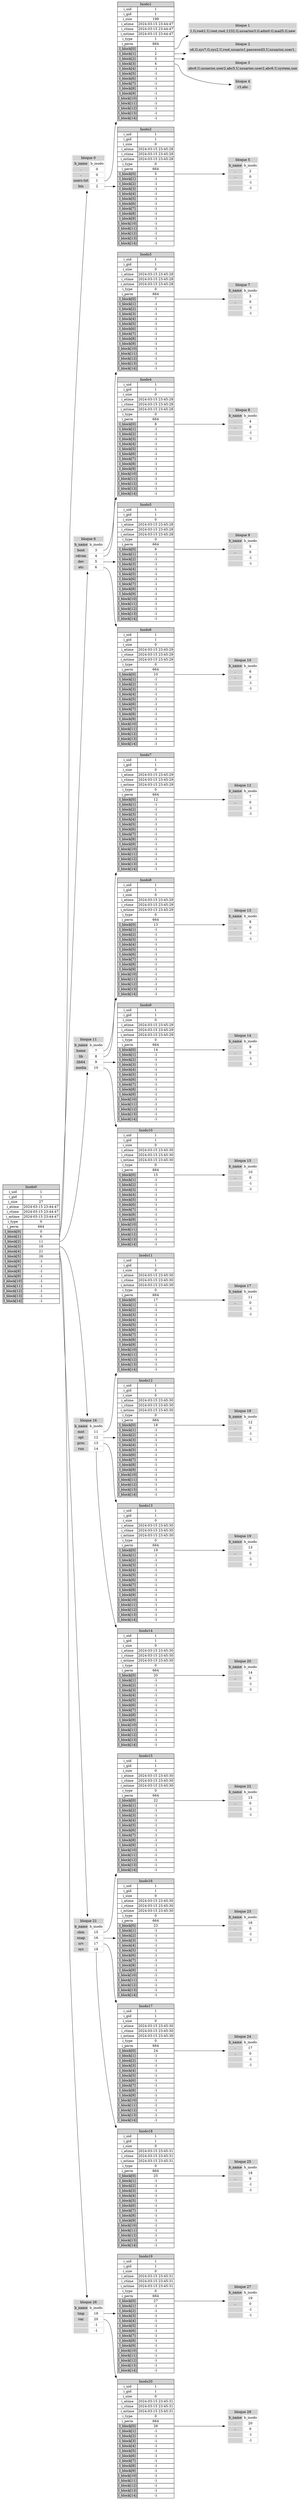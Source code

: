 digraph H {
node [pad="0.5", nodesep="0.5", ranksep="1"];
node [shape=plaintext];
graph [bb="0,0,352,154"];
rankdir=LR;
inodo0[label = <
<TABLE border="0" cellborder="1" cellspacing="0">
<tr><td bgcolor="lightgrey" colspan="2">Inodo0</td></tr>
<tr><td>i_uid</td><td>1</td></tr>
<tr><td>i_gid</td><td>1</td></tr>
<tr><td>i_size</td><td>27</td></tr>
<tr><td>i_atime</td><td>2024-03-15 23:44:47</td></tr>
<tr><td>i_ctime</td><td>2024-03-15 23:44:47</td></tr>
<tr><td>i_mtime</td><td>2024-03-15 23:44:47</td></tr>
<tr><td>i_type</td><td>0</td></tr>
<tr><td>i_perm</td><td>664</td></tr>
<TR><TD bgcolor="lightgrey">I_block[0]</TD><TD port='0'>0</TD></TR>
<TR><TD bgcolor="lightgrey">I_block[1]</TD><TD port='1'>6</TD></TR>
<TR><TD bgcolor="lightgrey">I_block[2]</TD><TD port='2'>11</TD></TR>
<TR><TD bgcolor="lightgrey">I_block[3]</TD><TD port='3'>16</TD></TR>
<TR><TD bgcolor="lightgrey">I_block[4]</TD><TD port='4'>21</TD></TR>
<TR><TD bgcolor="lightgrey">I_block[5]</TD><TD port='5'>26</TD></TR>
<TR><TD bgcolor="lightgrey">I_block[6]</TD><TD port='6'>-1</TD></TR>
<TR><TD bgcolor="lightgrey">I_block[7]</TD><TD port='7'>-1</TD></TR>
<TR><TD bgcolor="lightgrey">I_block[8]</TD><TD port='8'>-1</TD></TR>
<TR><TD bgcolor="lightgrey">I_block[9]</TD><TD port='9'>-1</TD></TR>
<TR><TD bgcolor="lightgrey">I_block[10]</TD><TD port='10'>-1</TD></TR>
<TR><TD bgcolor="lightgrey">I_block[11]</TD><TD port='11'>-1</TD></TR>
<TR><TD bgcolor="lightgrey">I_block[12]</TD><TD port='12'>-1</TD></TR>
<TR><TD bgcolor="lightgrey">I_block[13]</TD><TD port='13'>-1</TD></TR>
<TR><TD bgcolor="lightgrey">I_block[14]</TD><TD port='14'>-1</TD></TR>
</TABLE>>];
bloque0[shape=none, color=lightgrey, label=<
<TABLE cellspacing="3" cellpadding="2" style="rounded" >
<TR><TD bgcolor="lightgrey" colspan="2">bloque 0</TD></TR>
<TR><TD bgcolor="lightgrey">b_name</TD><TD>b_inodo</TD></TR>
<TR><TD bgcolor="lightgrey">.</TD><TD port= '0'>0</TD></TR>
<TR><TD bgcolor="lightgrey">..</TD><TD port= '1'>0</TD></TR>
<TR><TD bgcolor="lightgrey">users.txt</TD><TD port= '2'>1</TD></TR>
<TR><TD bgcolor="lightgrey">bin</TD><TD port= '3'>2</TD></TR>
</TABLE>>];
inodo1[label = <
<TABLE border="0" cellborder="1" cellspacing="0">
<tr><td bgcolor="lightgrey" colspan="2">Inodo1</td></tr>
<tr><td>i_uid</td><td>1</td></tr>
<tr><td>i_gid</td><td>1</td></tr>
<tr><td>i_size</td><td>199</td></tr>
<tr><td>i_atime</td><td>2024-03-15 23:44:47</td></tr>
<tr><td>i_ctime</td><td>2024-03-15 23:44:47</td></tr>
<tr><td>i_mtime</td><td>2024-03-15 23:44:47</td></tr>
<tr><td>i_type</td><td>1</td></tr>
<tr><td>i_perm</td><td>664</td></tr>
<TR><TD bgcolor="lightgrey">I_block[0]</TD><TD port='0'>1</TD></TR>
<TR><TD bgcolor="lightgrey">I_block[1]</TD><TD port='1'>2</TD></TR>
<TR><TD bgcolor="lightgrey">I_block[2]</TD><TD port='2'>3</TD></TR>
<TR><TD bgcolor="lightgrey">I_block[3]</TD><TD port='3'>4</TD></TR>
<TR><TD bgcolor="lightgrey">I_block[4]</TD><TD port='4'>-1</TD></TR>
<TR><TD bgcolor="lightgrey">I_block[5]</TD><TD port='5'>-1</TD></TR>
<TR><TD bgcolor="lightgrey">I_block[6]</TD><TD port='6'>-1</TD></TR>
<TR><TD bgcolor="lightgrey">I_block[7]</TD><TD port='7'>-1</TD></TR>
<TR><TD bgcolor="lightgrey">I_block[8]</TD><TD port='8'>-1</TD></TR>
<TR><TD bgcolor="lightgrey">I_block[9]</TD><TD port='9'>-1</TD></TR>
<TR><TD bgcolor="lightgrey">I_block[10]</TD><TD port='10'>-1</TD></TR>
<TR><TD bgcolor="lightgrey">I_block[11]</TD><TD port='11'>-1</TD></TR>
<TR><TD bgcolor="lightgrey">I_block[12]</TD><TD port='12'>-1</TD></TR>
<TR><TD bgcolor="lightgrey">I_block[13]</TD><TD port='13'>-1</TD></TR>
<TR><TD bgcolor="lightgrey">I_block[14]</TD><TD port='14'>-1</TD></TR>
</TABLE>>];
bloque1[shape=none, color=lightgrey, label=<
<TABLE cellspacing="3" cellpadding="2" style="rounded" >
<TR><TD bgcolor="lightgrey" colspan="2">bloque 1</TD></TR>
<TR><TD bgcolor="lightgrey" colspan="2">1,G,root
1,U,root,root,123
2,G,usuarios
3,G,adm
0,G,mail
5,G,new</TD></TR>
</TABLE>>];
bloque2[shape=none, color=lightgrey, label=<
<TABLE cellspacing="3" cellpadding="2" style="rounded" >
<TR><TD bgcolor="lightgrey" colspan="2">bloque 2</TD></TR>
<TR><TD bgcolor="lightgrey" colspan="2">s
6,G,sys
7,G,sys
2,U,root,usuario1,password
3,U,usuarios,user1,</TD></TR>
</TABLE>>];
bloque3[shape=none, color=lightgrey, label=<
<TABLE cellspacing="3" cellpadding="2" style="rounded" >
<TR><TD bgcolor="lightgrey" colspan="2">bloque 3</TD></TR>
<TR><TD bgcolor="lightgrey" colspan="2">abc
0,U,usuarios,user2,abc
5,U,usuarios,user2,abc
6,U,system,use</TD></TR>
</TABLE>>];
bloque4[shape=none, color=lightgrey, label=<
<TABLE cellspacing="3" cellpadding="2" style="rounded" >
<TR><TD bgcolor="lightgrey" colspan="2">bloque 4</TD></TR>
<TR><TD bgcolor="lightgrey" colspan="2">r3,abc
</TD></TR>
</TABLE>>];
inodo1:0 -> bloque1;
inodo1:1 -> bloque2;
inodo1:2 -> bloque3;
inodo1:3 -> bloque4;
inodo2[label = <
<TABLE border="0" cellborder="1" cellspacing="0">
<tr><td bgcolor="lightgrey" colspan="2">Inodo2</td></tr>
<tr><td>i_uid</td><td>1</td></tr>
<tr><td>i_gid</td><td>1</td></tr>
<tr><td>i_size</td><td>0</td></tr>
<tr><td>i_atime</td><td>2024-03-15 23:45:28</td></tr>
<tr><td>i_ctime</td><td>2024-03-15 23:45:28</td></tr>
<tr><td>i_mtime</td><td>2024-03-15 23:45:28</td></tr>
<tr><td>i_type</td><td>0</td></tr>
<tr><td>i_perm</td><td>664</td></tr>
<TR><TD bgcolor="lightgrey">I_block[0]</TD><TD port='0'>5</TD></TR>
<TR><TD bgcolor="lightgrey">I_block[1]</TD><TD port='1'>-1</TD></TR>
<TR><TD bgcolor="lightgrey">I_block[2]</TD><TD port='2'>-1</TD></TR>
<TR><TD bgcolor="lightgrey">I_block[3]</TD><TD port='3'>-1</TD></TR>
<TR><TD bgcolor="lightgrey">I_block[4]</TD><TD port='4'>-1</TD></TR>
<TR><TD bgcolor="lightgrey">I_block[5]</TD><TD port='5'>-1</TD></TR>
<TR><TD bgcolor="lightgrey">I_block[6]</TD><TD port='6'>-1</TD></TR>
<TR><TD bgcolor="lightgrey">I_block[7]</TD><TD port='7'>-1</TD></TR>
<TR><TD bgcolor="lightgrey">I_block[8]</TD><TD port='8'>-1</TD></TR>
<TR><TD bgcolor="lightgrey">I_block[9]</TD><TD port='9'>-1</TD></TR>
<TR><TD bgcolor="lightgrey">I_block[10]</TD><TD port='10'>-1</TD></TR>
<TR><TD bgcolor="lightgrey">I_block[11]</TD><TD port='11'>-1</TD></TR>
<TR><TD bgcolor="lightgrey">I_block[12]</TD><TD port='12'>-1</TD></TR>
<TR><TD bgcolor="lightgrey">I_block[13]</TD><TD port='13'>-1</TD></TR>
<TR><TD bgcolor="lightgrey">I_block[14]</TD><TD port='14'>-1</TD></TR>
</TABLE>>];
bloque5[shape=none, color=lightgrey, label=<
<TABLE cellspacing="3" cellpadding="2" style="rounded" >
<TR><TD bgcolor="lightgrey" colspan="2">bloque 5</TD></TR>
<TR><TD bgcolor="lightgrey">b_name</TD><TD>b_inodo</TD></TR>
<TR><TD bgcolor="lightgrey">.</TD><TD port= '0'>2</TD></TR>
<TR><TD bgcolor="lightgrey">..</TD><TD port= '1'>0</TD></TR>
<TR><TD bgcolor="lightgrey"></TD><TD port= '2'>-1</TD></TR>
<TR><TD bgcolor="lightgrey"></TD><TD port= '3'>-1</TD></TR>
</TABLE>>];
inodo2:0 -> bloque5;
bloque0:2 -> inodo1;
bloque0:3 -> inodo2;
bloque6[shape=none, color=lightgrey, label=<
<TABLE cellspacing="3" cellpadding="2" style="rounded" >
<TR><TD bgcolor="lightgrey" colspan="2">bloque 6</TD></TR>
<TR><TD bgcolor="lightgrey">b_name</TD><TD>b_inodo</TD></TR>
<TR><TD bgcolor="lightgrey">boot</TD><TD port= '0'>3</TD></TR>
<TR><TD bgcolor="lightgrey">cdrom</TD><TD port= '1'>4</TD></TR>
<TR><TD bgcolor="lightgrey">dev</TD><TD port= '2'>5</TD></TR>
<TR><TD bgcolor="lightgrey">etc</TD><TD port= '3'>6</TD></TR>
</TABLE>>];
inodo3[label = <
<TABLE border="0" cellborder="1" cellspacing="0">
<tr><td bgcolor="lightgrey" colspan="2">Inodo3</td></tr>
<tr><td>i_uid</td><td>1</td></tr>
<tr><td>i_gid</td><td>1</td></tr>
<tr><td>i_size</td><td>0</td></tr>
<tr><td>i_atime</td><td>2024-03-15 23:45:28</td></tr>
<tr><td>i_ctime</td><td>2024-03-15 23:45:28</td></tr>
<tr><td>i_mtime</td><td>2024-03-15 23:45:28</td></tr>
<tr><td>i_type</td><td>0</td></tr>
<tr><td>i_perm</td><td>664</td></tr>
<TR><TD bgcolor="lightgrey">I_block[0]</TD><TD port='0'>7</TD></TR>
<TR><TD bgcolor="lightgrey">I_block[1]</TD><TD port='1'>-1</TD></TR>
<TR><TD bgcolor="lightgrey">I_block[2]</TD><TD port='2'>-1</TD></TR>
<TR><TD bgcolor="lightgrey">I_block[3]</TD><TD port='3'>-1</TD></TR>
<TR><TD bgcolor="lightgrey">I_block[4]</TD><TD port='4'>-1</TD></TR>
<TR><TD bgcolor="lightgrey">I_block[5]</TD><TD port='5'>-1</TD></TR>
<TR><TD bgcolor="lightgrey">I_block[6]</TD><TD port='6'>-1</TD></TR>
<TR><TD bgcolor="lightgrey">I_block[7]</TD><TD port='7'>-1</TD></TR>
<TR><TD bgcolor="lightgrey">I_block[8]</TD><TD port='8'>-1</TD></TR>
<TR><TD bgcolor="lightgrey">I_block[9]</TD><TD port='9'>-1</TD></TR>
<TR><TD bgcolor="lightgrey">I_block[10]</TD><TD port='10'>-1</TD></TR>
<TR><TD bgcolor="lightgrey">I_block[11]</TD><TD port='11'>-1</TD></TR>
<TR><TD bgcolor="lightgrey">I_block[12]</TD><TD port='12'>-1</TD></TR>
<TR><TD bgcolor="lightgrey">I_block[13]</TD><TD port='13'>-1</TD></TR>
<TR><TD bgcolor="lightgrey">I_block[14]</TD><TD port='14'>-1</TD></TR>
</TABLE>>];
bloque7[shape=none, color=lightgrey, label=<
<TABLE cellspacing="3" cellpadding="2" style="rounded" >
<TR><TD bgcolor="lightgrey" colspan="2">bloque 7</TD></TR>
<TR><TD bgcolor="lightgrey">b_name</TD><TD>b_inodo</TD></TR>
<TR><TD bgcolor="lightgrey">.</TD><TD port= '0'>3</TD></TR>
<TR><TD bgcolor="lightgrey">..</TD><TD port= '1'>0</TD></TR>
<TR><TD bgcolor="lightgrey"></TD><TD port= '2'>-1</TD></TR>
<TR><TD bgcolor="lightgrey"></TD><TD port= '3'>-1</TD></TR>
</TABLE>>];
inodo3:0 -> bloque7;
inodo4[label = <
<TABLE border="0" cellborder="1" cellspacing="0">
<tr><td bgcolor="lightgrey" colspan="2">Inodo4</td></tr>
<tr><td>i_uid</td><td>1</td></tr>
<tr><td>i_gid</td><td>1</td></tr>
<tr><td>i_size</td><td>0</td></tr>
<tr><td>i_atime</td><td>2024-03-15 23:45:28</td></tr>
<tr><td>i_ctime</td><td>2024-03-15 23:45:28</td></tr>
<tr><td>i_mtime</td><td>2024-03-15 23:45:28</td></tr>
<tr><td>i_type</td><td>0</td></tr>
<tr><td>i_perm</td><td>664</td></tr>
<TR><TD bgcolor="lightgrey">I_block[0]</TD><TD port='0'>8</TD></TR>
<TR><TD bgcolor="lightgrey">I_block[1]</TD><TD port='1'>-1</TD></TR>
<TR><TD bgcolor="lightgrey">I_block[2]</TD><TD port='2'>-1</TD></TR>
<TR><TD bgcolor="lightgrey">I_block[3]</TD><TD port='3'>-1</TD></TR>
<TR><TD bgcolor="lightgrey">I_block[4]</TD><TD port='4'>-1</TD></TR>
<TR><TD bgcolor="lightgrey">I_block[5]</TD><TD port='5'>-1</TD></TR>
<TR><TD bgcolor="lightgrey">I_block[6]</TD><TD port='6'>-1</TD></TR>
<TR><TD bgcolor="lightgrey">I_block[7]</TD><TD port='7'>-1</TD></TR>
<TR><TD bgcolor="lightgrey">I_block[8]</TD><TD port='8'>-1</TD></TR>
<TR><TD bgcolor="lightgrey">I_block[9]</TD><TD port='9'>-1</TD></TR>
<TR><TD bgcolor="lightgrey">I_block[10]</TD><TD port='10'>-1</TD></TR>
<TR><TD bgcolor="lightgrey">I_block[11]</TD><TD port='11'>-1</TD></TR>
<TR><TD bgcolor="lightgrey">I_block[12]</TD><TD port='12'>-1</TD></TR>
<TR><TD bgcolor="lightgrey">I_block[13]</TD><TD port='13'>-1</TD></TR>
<TR><TD bgcolor="lightgrey">I_block[14]</TD><TD port='14'>-1</TD></TR>
</TABLE>>];
bloque8[shape=none, color=lightgrey, label=<
<TABLE cellspacing="3" cellpadding="2" style="rounded" >
<TR><TD bgcolor="lightgrey" colspan="2">bloque 8</TD></TR>
<TR><TD bgcolor="lightgrey">b_name</TD><TD>b_inodo</TD></TR>
<TR><TD bgcolor="lightgrey">.</TD><TD port= '0'>4</TD></TR>
<TR><TD bgcolor="lightgrey">..</TD><TD port= '1'>0</TD></TR>
<TR><TD bgcolor="lightgrey"></TD><TD port= '2'>-1</TD></TR>
<TR><TD bgcolor="lightgrey"></TD><TD port= '3'>-1</TD></TR>
</TABLE>>];
inodo4:0 -> bloque8;
inodo5[label = <
<TABLE border="0" cellborder="1" cellspacing="0">
<tr><td bgcolor="lightgrey" colspan="2">Inodo5</td></tr>
<tr><td>i_uid</td><td>1</td></tr>
<tr><td>i_gid</td><td>1</td></tr>
<tr><td>i_size</td><td>0</td></tr>
<tr><td>i_atime</td><td>2024-03-15 23:45:28</td></tr>
<tr><td>i_ctime</td><td>2024-03-15 23:45:28</td></tr>
<tr><td>i_mtime</td><td>2024-03-15 23:45:28</td></tr>
<tr><td>i_type</td><td>0</td></tr>
<tr><td>i_perm</td><td>664</td></tr>
<TR><TD bgcolor="lightgrey">I_block[0]</TD><TD port='0'>9</TD></TR>
<TR><TD bgcolor="lightgrey">I_block[1]</TD><TD port='1'>-1</TD></TR>
<TR><TD bgcolor="lightgrey">I_block[2]</TD><TD port='2'>-1</TD></TR>
<TR><TD bgcolor="lightgrey">I_block[3]</TD><TD port='3'>-1</TD></TR>
<TR><TD bgcolor="lightgrey">I_block[4]</TD><TD port='4'>-1</TD></TR>
<TR><TD bgcolor="lightgrey">I_block[5]</TD><TD port='5'>-1</TD></TR>
<TR><TD bgcolor="lightgrey">I_block[6]</TD><TD port='6'>-1</TD></TR>
<TR><TD bgcolor="lightgrey">I_block[7]</TD><TD port='7'>-1</TD></TR>
<TR><TD bgcolor="lightgrey">I_block[8]</TD><TD port='8'>-1</TD></TR>
<TR><TD bgcolor="lightgrey">I_block[9]</TD><TD port='9'>-1</TD></TR>
<TR><TD bgcolor="lightgrey">I_block[10]</TD><TD port='10'>-1</TD></TR>
<TR><TD bgcolor="lightgrey">I_block[11]</TD><TD port='11'>-1</TD></TR>
<TR><TD bgcolor="lightgrey">I_block[12]</TD><TD port='12'>-1</TD></TR>
<TR><TD bgcolor="lightgrey">I_block[13]</TD><TD port='13'>-1</TD></TR>
<TR><TD bgcolor="lightgrey">I_block[14]</TD><TD port='14'>-1</TD></TR>
</TABLE>>];
bloque9[shape=none, color=lightgrey, label=<
<TABLE cellspacing="3" cellpadding="2" style="rounded" >
<TR><TD bgcolor="lightgrey" colspan="2">bloque 9</TD></TR>
<TR><TD bgcolor="lightgrey">b_name</TD><TD>b_inodo</TD></TR>
<TR><TD bgcolor="lightgrey">.</TD><TD port= '0'>5</TD></TR>
<TR><TD bgcolor="lightgrey">..</TD><TD port= '1'>0</TD></TR>
<TR><TD bgcolor="lightgrey"></TD><TD port= '2'>-1</TD></TR>
<TR><TD bgcolor="lightgrey"></TD><TD port= '3'>-1</TD></TR>
</TABLE>>];
inodo5:0 -> bloque9;
inodo6[label = <
<TABLE border="0" cellborder="1" cellspacing="0">
<tr><td bgcolor="lightgrey" colspan="2">Inodo6</td></tr>
<tr><td>i_uid</td><td>1</td></tr>
<tr><td>i_gid</td><td>1</td></tr>
<tr><td>i_size</td><td>0</td></tr>
<tr><td>i_atime</td><td>2024-03-15 23:45:29</td></tr>
<tr><td>i_ctime</td><td>2024-03-15 23:45:29</td></tr>
<tr><td>i_mtime</td><td>2024-03-15 23:45:29</td></tr>
<tr><td>i_type</td><td>0</td></tr>
<tr><td>i_perm</td><td>664</td></tr>
<TR><TD bgcolor="lightgrey">I_block[0]</TD><TD port='0'>10</TD></TR>
<TR><TD bgcolor="lightgrey">I_block[1]</TD><TD port='1'>-1</TD></TR>
<TR><TD bgcolor="lightgrey">I_block[2]</TD><TD port='2'>-1</TD></TR>
<TR><TD bgcolor="lightgrey">I_block[3]</TD><TD port='3'>-1</TD></TR>
<TR><TD bgcolor="lightgrey">I_block[4]</TD><TD port='4'>-1</TD></TR>
<TR><TD bgcolor="lightgrey">I_block[5]</TD><TD port='5'>-1</TD></TR>
<TR><TD bgcolor="lightgrey">I_block[6]</TD><TD port='6'>-1</TD></TR>
<TR><TD bgcolor="lightgrey">I_block[7]</TD><TD port='7'>-1</TD></TR>
<TR><TD bgcolor="lightgrey">I_block[8]</TD><TD port='8'>-1</TD></TR>
<TR><TD bgcolor="lightgrey">I_block[9]</TD><TD port='9'>-1</TD></TR>
<TR><TD bgcolor="lightgrey">I_block[10]</TD><TD port='10'>-1</TD></TR>
<TR><TD bgcolor="lightgrey">I_block[11]</TD><TD port='11'>-1</TD></TR>
<TR><TD bgcolor="lightgrey">I_block[12]</TD><TD port='12'>-1</TD></TR>
<TR><TD bgcolor="lightgrey">I_block[13]</TD><TD port='13'>-1</TD></TR>
<TR><TD bgcolor="lightgrey">I_block[14]</TD><TD port='14'>-1</TD></TR>
</TABLE>>];
bloque10[shape=none, color=lightgrey, label=<
<TABLE cellspacing="3" cellpadding="2" style="rounded" >
<TR><TD bgcolor="lightgrey" colspan="2">bloque 10</TD></TR>
<TR><TD bgcolor="lightgrey">b_name</TD><TD>b_inodo</TD></TR>
<TR><TD bgcolor="lightgrey">.</TD><TD port= '0'>6</TD></TR>
<TR><TD bgcolor="lightgrey">..</TD><TD port= '1'>0</TD></TR>
<TR><TD bgcolor="lightgrey"></TD><TD port= '2'>-1</TD></TR>
<TR><TD bgcolor="lightgrey"></TD><TD port= '3'>-1</TD></TR>
</TABLE>>];
inodo6:0 -> bloque10;
bloque6:0 -> inodo3;
bloque6:1 -> inodo4;
bloque6:2 -> inodo5;
bloque6:3 -> inodo6;
bloque11[shape=none, color=lightgrey, label=<
<TABLE cellspacing="3" cellpadding="2" style="rounded" >
<TR><TD bgcolor="lightgrey" colspan="2">bloque 11</TD></TR>
<TR><TD bgcolor="lightgrey">b_name</TD><TD>b_inodo</TD></TR>
<TR><TD bgcolor="lightgrey">home</TD><TD port= '0'>7</TD></TR>
<TR><TD bgcolor="lightgrey">lib</TD><TD port= '1'>8</TD></TR>
<TR><TD bgcolor="lightgrey">lib64</TD><TD port= '2'>9</TD></TR>
<TR><TD bgcolor="lightgrey">media</TD><TD port= '3'>10</TD></TR>
</TABLE>>];
inodo7[label = <
<TABLE border="0" cellborder="1" cellspacing="0">
<tr><td bgcolor="lightgrey" colspan="2">Inodo7</td></tr>
<tr><td>i_uid</td><td>1</td></tr>
<tr><td>i_gid</td><td>1</td></tr>
<tr><td>i_size</td><td>0</td></tr>
<tr><td>i_atime</td><td>2024-03-15 23:45:29</td></tr>
<tr><td>i_ctime</td><td>2024-03-15 23:45:29</td></tr>
<tr><td>i_mtime</td><td>2024-03-15 23:45:29</td></tr>
<tr><td>i_type</td><td>0</td></tr>
<tr><td>i_perm</td><td>664</td></tr>
<TR><TD bgcolor="lightgrey">I_block[0]</TD><TD port='0'>12</TD></TR>
<TR><TD bgcolor="lightgrey">I_block[1]</TD><TD port='1'>-1</TD></TR>
<TR><TD bgcolor="lightgrey">I_block[2]</TD><TD port='2'>-1</TD></TR>
<TR><TD bgcolor="lightgrey">I_block[3]</TD><TD port='3'>-1</TD></TR>
<TR><TD bgcolor="lightgrey">I_block[4]</TD><TD port='4'>-1</TD></TR>
<TR><TD bgcolor="lightgrey">I_block[5]</TD><TD port='5'>-1</TD></TR>
<TR><TD bgcolor="lightgrey">I_block[6]</TD><TD port='6'>-1</TD></TR>
<TR><TD bgcolor="lightgrey">I_block[7]</TD><TD port='7'>-1</TD></TR>
<TR><TD bgcolor="lightgrey">I_block[8]</TD><TD port='8'>-1</TD></TR>
<TR><TD bgcolor="lightgrey">I_block[9]</TD><TD port='9'>-1</TD></TR>
<TR><TD bgcolor="lightgrey">I_block[10]</TD><TD port='10'>-1</TD></TR>
<TR><TD bgcolor="lightgrey">I_block[11]</TD><TD port='11'>-1</TD></TR>
<TR><TD bgcolor="lightgrey">I_block[12]</TD><TD port='12'>-1</TD></TR>
<TR><TD bgcolor="lightgrey">I_block[13]</TD><TD port='13'>-1</TD></TR>
<TR><TD bgcolor="lightgrey">I_block[14]</TD><TD port='14'>-1</TD></TR>
</TABLE>>];
bloque12[shape=none, color=lightgrey, label=<
<TABLE cellspacing="3" cellpadding="2" style="rounded" >
<TR><TD bgcolor="lightgrey" colspan="2">bloque 12</TD></TR>
<TR><TD bgcolor="lightgrey">b_name</TD><TD>b_inodo</TD></TR>
<TR><TD bgcolor="lightgrey">.</TD><TD port= '0'>7</TD></TR>
<TR><TD bgcolor="lightgrey">..</TD><TD port= '1'>0</TD></TR>
<TR><TD bgcolor="lightgrey"></TD><TD port= '2'>-1</TD></TR>
<TR><TD bgcolor="lightgrey"></TD><TD port= '3'>-1</TD></TR>
</TABLE>>];
inodo7:0 -> bloque12;
inodo8[label = <
<TABLE border="0" cellborder="1" cellspacing="0">
<tr><td bgcolor="lightgrey" colspan="2">Inodo8</td></tr>
<tr><td>i_uid</td><td>1</td></tr>
<tr><td>i_gid</td><td>1</td></tr>
<tr><td>i_size</td><td>0</td></tr>
<tr><td>i_atime</td><td>2024-03-15 23:45:29</td></tr>
<tr><td>i_ctime</td><td>2024-03-15 23:45:29</td></tr>
<tr><td>i_mtime</td><td>2024-03-15 23:45:29</td></tr>
<tr><td>i_type</td><td>0</td></tr>
<tr><td>i_perm</td><td>664</td></tr>
<TR><TD bgcolor="lightgrey">I_block[0]</TD><TD port='0'>13</TD></TR>
<TR><TD bgcolor="lightgrey">I_block[1]</TD><TD port='1'>-1</TD></TR>
<TR><TD bgcolor="lightgrey">I_block[2]</TD><TD port='2'>-1</TD></TR>
<TR><TD bgcolor="lightgrey">I_block[3]</TD><TD port='3'>-1</TD></TR>
<TR><TD bgcolor="lightgrey">I_block[4]</TD><TD port='4'>-1</TD></TR>
<TR><TD bgcolor="lightgrey">I_block[5]</TD><TD port='5'>-1</TD></TR>
<TR><TD bgcolor="lightgrey">I_block[6]</TD><TD port='6'>-1</TD></TR>
<TR><TD bgcolor="lightgrey">I_block[7]</TD><TD port='7'>-1</TD></TR>
<TR><TD bgcolor="lightgrey">I_block[8]</TD><TD port='8'>-1</TD></TR>
<TR><TD bgcolor="lightgrey">I_block[9]</TD><TD port='9'>-1</TD></TR>
<TR><TD bgcolor="lightgrey">I_block[10]</TD><TD port='10'>-1</TD></TR>
<TR><TD bgcolor="lightgrey">I_block[11]</TD><TD port='11'>-1</TD></TR>
<TR><TD bgcolor="lightgrey">I_block[12]</TD><TD port='12'>-1</TD></TR>
<TR><TD bgcolor="lightgrey">I_block[13]</TD><TD port='13'>-1</TD></TR>
<TR><TD bgcolor="lightgrey">I_block[14]</TD><TD port='14'>-1</TD></TR>
</TABLE>>];
bloque13[shape=none, color=lightgrey, label=<
<TABLE cellspacing="3" cellpadding="2" style="rounded" >
<TR><TD bgcolor="lightgrey" colspan="2">bloque 13</TD></TR>
<TR><TD bgcolor="lightgrey">b_name</TD><TD>b_inodo</TD></TR>
<TR><TD bgcolor="lightgrey">.</TD><TD port= '0'>8</TD></TR>
<TR><TD bgcolor="lightgrey">..</TD><TD port= '1'>0</TD></TR>
<TR><TD bgcolor="lightgrey"></TD><TD port= '2'>-1</TD></TR>
<TR><TD bgcolor="lightgrey"></TD><TD port= '3'>-1</TD></TR>
</TABLE>>];
inodo8:0 -> bloque13;
inodo9[label = <
<TABLE border="0" cellborder="1" cellspacing="0">
<tr><td bgcolor="lightgrey" colspan="2">Inodo9</td></tr>
<tr><td>i_uid</td><td>1</td></tr>
<tr><td>i_gid</td><td>1</td></tr>
<tr><td>i_size</td><td>0</td></tr>
<tr><td>i_atime</td><td>2024-03-15 23:45:29</td></tr>
<tr><td>i_ctime</td><td>2024-03-15 23:45:29</td></tr>
<tr><td>i_mtime</td><td>2024-03-15 23:45:29</td></tr>
<tr><td>i_type</td><td>0</td></tr>
<tr><td>i_perm</td><td>664</td></tr>
<TR><TD bgcolor="lightgrey">I_block[0]</TD><TD port='0'>14</TD></TR>
<TR><TD bgcolor="lightgrey">I_block[1]</TD><TD port='1'>-1</TD></TR>
<TR><TD bgcolor="lightgrey">I_block[2]</TD><TD port='2'>-1</TD></TR>
<TR><TD bgcolor="lightgrey">I_block[3]</TD><TD port='3'>-1</TD></TR>
<TR><TD bgcolor="lightgrey">I_block[4]</TD><TD port='4'>-1</TD></TR>
<TR><TD bgcolor="lightgrey">I_block[5]</TD><TD port='5'>-1</TD></TR>
<TR><TD bgcolor="lightgrey">I_block[6]</TD><TD port='6'>-1</TD></TR>
<TR><TD bgcolor="lightgrey">I_block[7]</TD><TD port='7'>-1</TD></TR>
<TR><TD bgcolor="lightgrey">I_block[8]</TD><TD port='8'>-1</TD></TR>
<TR><TD bgcolor="lightgrey">I_block[9]</TD><TD port='9'>-1</TD></TR>
<TR><TD bgcolor="lightgrey">I_block[10]</TD><TD port='10'>-1</TD></TR>
<TR><TD bgcolor="lightgrey">I_block[11]</TD><TD port='11'>-1</TD></TR>
<TR><TD bgcolor="lightgrey">I_block[12]</TD><TD port='12'>-1</TD></TR>
<TR><TD bgcolor="lightgrey">I_block[13]</TD><TD port='13'>-1</TD></TR>
<TR><TD bgcolor="lightgrey">I_block[14]</TD><TD port='14'>-1</TD></TR>
</TABLE>>];
bloque14[shape=none, color=lightgrey, label=<
<TABLE cellspacing="3" cellpadding="2" style="rounded" >
<TR><TD bgcolor="lightgrey" colspan="2">bloque 14</TD></TR>
<TR><TD bgcolor="lightgrey">b_name</TD><TD>b_inodo</TD></TR>
<TR><TD bgcolor="lightgrey">.</TD><TD port= '0'>9</TD></TR>
<TR><TD bgcolor="lightgrey">..</TD><TD port= '1'>0</TD></TR>
<TR><TD bgcolor="lightgrey"></TD><TD port= '2'>-1</TD></TR>
<TR><TD bgcolor="lightgrey"></TD><TD port= '3'>-1</TD></TR>
</TABLE>>];
inodo9:0 -> bloque14;
inodo10[label = <
<TABLE border="0" cellborder="1" cellspacing="0">
<tr><td bgcolor="lightgrey" colspan="2">Inodo10</td></tr>
<tr><td>i_uid</td><td>1</td></tr>
<tr><td>i_gid</td><td>1</td></tr>
<tr><td>i_size</td><td>0</td></tr>
<tr><td>i_atime</td><td>2024-03-15 23:45:30</td></tr>
<tr><td>i_ctime</td><td>2024-03-15 23:45:30</td></tr>
<tr><td>i_mtime</td><td>2024-03-15 23:45:30</td></tr>
<tr><td>i_type</td><td>0</td></tr>
<tr><td>i_perm</td><td>664</td></tr>
<TR><TD bgcolor="lightgrey">I_block[0]</TD><TD port='0'>15</TD></TR>
<TR><TD bgcolor="lightgrey">I_block[1]</TD><TD port='1'>-1</TD></TR>
<TR><TD bgcolor="lightgrey">I_block[2]</TD><TD port='2'>-1</TD></TR>
<TR><TD bgcolor="lightgrey">I_block[3]</TD><TD port='3'>-1</TD></TR>
<TR><TD bgcolor="lightgrey">I_block[4]</TD><TD port='4'>-1</TD></TR>
<TR><TD bgcolor="lightgrey">I_block[5]</TD><TD port='5'>-1</TD></TR>
<TR><TD bgcolor="lightgrey">I_block[6]</TD><TD port='6'>-1</TD></TR>
<TR><TD bgcolor="lightgrey">I_block[7]</TD><TD port='7'>-1</TD></TR>
<TR><TD bgcolor="lightgrey">I_block[8]</TD><TD port='8'>-1</TD></TR>
<TR><TD bgcolor="lightgrey">I_block[9]</TD><TD port='9'>-1</TD></TR>
<TR><TD bgcolor="lightgrey">I_block[10]</TD><TD port='10'>-1</TD></TR>
<TR><TD bgcolor="lightgrey">I_block[11]</TD><TD port='11'>-1</TD></TR>
<TR><TD bgcolor="lightgrey">I_block[12]</TD><TD port='12'>-1</TD></TR>
<TR><TD bgcolor="lightgrey">I_block[13]</TD><TD port='13'>-1</TD></TR>
<TR><TD bgcolor="lightgrey">I_block[14]</TD><TD port='14'>-1</TD></TR>
</TABLE>>];
bloque15[shape=none, color=lightgrey, label=<
<TABLE cellspacing="3" cellpadding="2" style="rounded" >
<TR><TD bgcolor="lightgrey" colspan="2">bloque 15</TD></TR>
<TR><TD bgcolor="lightgrey">b_name</TD><TD>b_inodo</TD></TR>
<TR><TD bgcolor="lightgrey">.</TD><TD port= '0'>10</TD></TR>
<TR><TD bgcolor="lightgrey">..</TD><TD port= '1'>0</TD></TR>
<TR><TD bgcolor="lightgrey"></TD><TD port= '2'>-1</TD></TR>
<TR><TD bgcolor="lightgrey"></TD><TD port= '3'>-1</TD></TR>
</TABLE>>];
inodo10:0 -> bloque15;
bloque11:0 -> inodo7;
bloque11:1 -> inodo8;
bloque11:2 -> inodo9;
bloque11:3 -> inodo10;
bloque16[shape=none, color=lightgrey, label=<
<TABLE cellspacing="3" cellpadding="2" style="rounded" >
<TR><TD bgcolor="lightgrey" colspan="2">bloque 16</TD></TR>
<TR><TD bgcolor="lightgrey">b_name</TD><TD>b_inodo</TD></TR>
<TR><TD bgcolor="lightgrey">mnt</TD><TD port= '0'>11</TD></TR>
<TR><TD bgcolor="lightgrey">opt</TD><TD port= '1'>12</TD></TR>
<TR><TD bgcolor="lightgrey">proc</TD><TD port= '2'>13</TD></TR>
<TR><TD bgcolor="lightgrey">run</TD><TD port= '3'>14</TD></TR>
</TABLE>>];
inodo11[label = <
<TABLE border="0" cellborder="1" cellspacing="0">
<tr><td bgcolor="lightgrey" colspan="2">Inodo11</td></tr>
<tr><td>i_uid</td><td>1</td></tr>
<tr><td>i_gid</td><td>1</td></tr>
<tr><td>i_size</td><td>0</td></tr>
<tr><td>i_atime</td><td>2024-03-15 23:45:30</td></tr>
<tr><td>i_ctime</td><td>2024-03-15 23:45:30</td></tr>
<tr><td>i_mtime</td><td>2024-03-15 23:45:30</td></tr>
<tr><td>i_type</td><td>0</td></tr>
<tr><td>i_perm</td><td>664</td></tr>
<TR><TD bgcolor="lightgrey">I_block[0]</TD><TD port='0'>17</TD></TR>
<TR><TD bgcolor="lightgrey">I_block[1]</TD><TD port='1'>-1</TD></TR>
<TR><TD bgcolor="lightgrey">I_block[2]</TD><TD port='2'>-1</TD></TR>
<TR><TD bgcolor="lightgrey">I_block[3]</TD><TD port='3'>-1</TD></TR>
<TR><TD bgcolor="lightgrey">I_block[4]</TD><TD port='4'>-1</TD></TR>
<TR><TD bgcolor="lightgrey">I_block[5]</TD><TD port='5'>-1</TD></TR>
<TR><TD bgcolor="lightgrey">I_block[6]</TD><TD port='6'>-1</TD></TR>
<TR><TD bgcolor="lightgrey">I_block[7]</TD><TD port='7'>-1</TD></TR>
<TR><TD bgcolor="lightgrey">I_block[8]</TD><TD port='8'>-1</TD></TR>
<TR><TD bgcolor="lightgrey">I_block[9]</TD><TD port='9'>-1</TD></TR>
<TR><TD bgcolor="lightgrey">I_block[10]</TD><TD port='10'>-1</TD></TR>
<TR><TD bgcolor="lightgrey">I_block[11]</TD><TD port='11'>-1</TD></TR>
<TR><TD bgcolor="lightgrey">I_block[12]</TD><TD port='12'>-1</TD></TR>
<TR><TD bgcolor="lightgrey">I_block[13]</TD><TD port='13'>-1</TD></TR>
<TR><TD bgcolor="lightgrey">I_block[14]</TD><TD port='14'>-1</TD></TR>
</TABLE>>];
bloque17[shape=none, color=lightgrey, label=<
<TABLE cellspacing="3" cellpadding="2" style="rounded" >
<TR><TD bgcolor="lightgrey" colspan="2">bloque 17</TD></TR>
<TR><TD bgcolor="lightgrey">b_name</TD><TD>b_inodo</TD></TR>
<TR><TD bgcolor="lightgrey">.</TD><TD port= '0'>11</TD></TR>
<TR><TD bgcolor="lightgrey">..</TD><TD port= '1'>0</TD></TR>
<TR><TD bgcolor="lightgrey"></TD><TD port= '2'>-1</TD></TR>
<TR><TD bgcolor="lightgrey"></TD><TD port= '3'>-1</TD></TR>
</TABLE>>];
inodo11:0 -> bloque17;
inodo12[label = <
<TABLE border="0" cellborder="1" cellspacing="0">
<tr><td bgcolor="lightgrey" colspan="2">Inodo12</td></tr>
<tr><td>i_uid</td><td>1</td></tr>
<tr><td>i_gid</td><td>1</td></tr>
<tr><td>i_size</td><td>0</td></tr>
<tr><td>i_atime</td><td>2024-03-15 23:45:30</td></tr>
<tr><td>i_ctime</td><td>2024-03-15 23:45:30</td></tr>
<tr><td>i_mtime</td><td>2024-03-15 23:45:30</td></tr>
<tr><td>i_type</td><td>0</td></tr>
<tr><td>i_perm</td><td>664</td></tr>
<TR><TD bgcolor="lightgrey">I_block[0]</TD><TD port='0'>18</TD></TR>
<TR><TD bgcolor="lightgrey">I_block[1]</TD><TD port='1'>-1</TD></TR>
<TR><TD bgcolor="lightgrey">I_block[2]</TD><TD port='2'>-1</TD></TR>
<TR><TD bgcolor="lightgrey">I_block[3]</TD><TD port='3'>-1</TD></TR>
<TR><TD bgcolor="lightgrey">I_block[4]</TD><TD port='4'>-1</TD></TR>
<TR><TD bgcolor="lightgrey">I_block[5]</TD><TD port='5'>-1</TD></TR>
<TR><TD bgcolor="lightgrey">I_block[6]</TD><TD port='6'>-1</TD></TR>
<TR><TD bgcolor="lightgrey">I_block[7]</TD><TD port='7'>-1</TD></TR>
<TR><TD bgcolor="lightgrey">I_block[8]</TD><TD port='8'>-1</TD></TR>
<TR><TD bgcolor="lightgrey">I_block[9]</TD><TD port='9'>-1</TD></TR>
<TR><TD bgcolor="lightgrey">I_block[10]</TD><TD port='10'>-1</TD></TR>
<TR><TD bgcolor="lightgrey">I_block[11]</TD><TD port='11'>-1</TD></TR>
<TR><TD bgcolor="lightgrey">I_block[12]</TD><TD port='12'>-1</TD></TR>
<TR><TD bgcolor="lightgrey">I_block[13]</TD><TD port='13'>-1</TD></TR>
<TR><TD bgcolor="lightgrey">I_block[14]</TD><TD port='14'>-1</TD></TR>
</TABLE>>];
bloque18[shape=none, color=lightgrey, label=<
<TABLE cellspacing="3" cellpadding="2" style="rounded" >
<TR><TD bgcolor="lightgrey" colspan="2">bloque 18</TD></TR>
<TR><TD bgcolor="lightgrey">b_name</TD><TD>b_inodo</TD></TR>
<TR><TD bgcolor="lightgrey">.</TD><TD port= '0'>12</TD></TR>
<TR><TD bgcolor="lightgrey">..</TD><TD port= '1'>0</TD></TR>
<TR><TD bgcolor="lightgrey"></TD><TD port= '2'>-1</TD></TR>
<TR><TD bgcolor="lightgrey"></TD><TD port= '3'>-1</TD></TR>
</TABLE>>];
inodo12:0 -> bloque18;
inodo13[label = <
<TABLE border="0" cellborder="1" cellspacing="0">
<tr><td bgcolor="lightgrey" colspan="2">Inodo13</td></tr>
<tr><td>i_uid</td><td>1</td></tr>
<tr><td>i_gid</td><td>1</td></tr>
<tr><td>i_size</td><td>0</td></tr>
<tr><td>i_atime</td><td>2024-03-15 23:45:30</td></tr>
<tr><td>i_ctime</td><td>2024-03-15 23:45:30</td></tr>
<tr><td>i_mtime</td><td>2024-03-15 23:45:30</td></tr>
<tr><td>i_type</td><td>0</td></tr>
<tr><td>i_perm</td><td>664</td></tr>
<TR><TD bgcolor="lightgrey">I_block[0]</TD><TD port='0'>19</TD></TR>
<TR><TD bgcolor="lightgrey">I_block[1]</TD><TD port='1'>-1</TD></TR>
<TR><TD bgcolor="lightgrey">I_block[2]</TD><TD port='2'>-1</TD></TR>
<TR><TD bgcolor="lightgrey">I_block[3]</TD><TD port='3'>-1</TD></TR>
<TR><TD bgcolor="lightgrey">I_block[4]</TD><TD port='4'>-1</TD></TR>
<TR><TD bgcolor="lightgrey">I_block[5]</TD><TD port='5'>-1</TD></TR>
<TR><TD bgcolor="lightgrey">I_block[6]</TD><TD port='6'>-1</TD></TR>
<TR><TD bgcolor="lightgrey">I_block[7]</TD><TD port='7'>-1</TD></TR>
<TR><TD bgcolor="lightgrey">I_block[8]</TD><TD port='8'>-1</TD></TR>
<TR><TD bgcolor="lightgrey">I_block[9]</TD><TD port='9'>-1</TD></TR>
<TR><TD bgcolor="lightgrey">I_block[10]</TD><TD port='10'>-1</TD></TR>
<TR><TD bgcolor="lightgrey">I_block[11]</TD><TD port='11'>-1</TD></TR>
<TR><TD bgcolor="lightgrey">I_block[12]</TD><TD port='12'>-1</TD></TR>
<TR><TD bgcolor="lightgrey">I_block[13]</TD><TD port='13'>-1</TD></TR>
<TR><TD bgcolor="lightgrey">I_block[14]</TD><TD port='14'>-1</TD></TR>
</TABLE>>];
bloque19[shape=none, color=lightgrey, label=<
<TABLE cellspacing="3" cellpadding="2" style="rounded" >
<TR><TD bgcolor="lightgrey" colspan="2">bloque 19</TD></TR>
<TR><TD bgcolor="lightgrey">b_name</TD><TD>b_inodo</TD></TR>
<TR><TD bgcolor="lightgrey">.</TD><TD port= '0'>13</TD></TR>
<TR><TD bgcolor="lightgrey">..</TD><TD port= '1'>0</TD></TR>
<TR><TD bgcolor="lightgrey"></TD><TD port= '2'>-1</TD></TR>
<TR><TD bgcolor="lightgrey"></TD><TD port= '3'>-1</TD></TR>
</TABLE>>];
inodo13:0 -> bloque19;
inodo14[label = <
<TABLE border="0" cellborder="1" cellspacing="0">
<tr><td bgcolor="lightgrey" colspan="2">Inodo14</td></tr>
<tr><td>i_uid</td><td>1</td></tr>
<tr><td>i_gid</td><td>1</td></tr>
<tr><td>i_size</td><td>0</td></tr>
<tr><td>i_atime</td><td>2024-03-15 23:45:30</td></tr>
<tr><td>i_ctime</td><td>2024-03-15 23:45:30</td></tr>
<tr><td>i_mtime</td><td>2024-03-15 23:45:30</td></tr>
<tr><td>i_type</td><td>0</td></tr>
<tr><td>i_perm</td><td>664</td></tr>
<TR><TD bgcolor="lightgrey">I_block[0]</TD><TD port='0'>20</TD></TR>
<TR><TD bgcolor="lightgrey">I_block[1]</TD><TD port='1'>-1</TD></TR>
<TR><TD bgcolor="lightgrey">I_block[2]</TD><TD port='2'>-1</TD></TR>
<TR><TD bgcolor="lightgrey">I_block[3]</TD><TD port='3'>-1</TD></TR>
<TR><TD bgcolor="lightgrey">I_block[4]</TD><TD port='4'>-1</TD></TR>
<TR><TD bgcolor="lightgrey">I_block[5]</TD><TD port='5'>-1</TD></TR>
<TR><TD bgcolor="lightgrey">I_block[6]</TD><TD port='6'>-1</TD></TR>
<TR><TD bgcolor="lightgrey">I_block[7]</TD><TD port='7'>-1</TD></TR>
<TR><TD bgcolor="lightgrey">I_block[8]</TD><TD port='8'>-1</TD></TR>
<TR><TD bgcolor="lightgrey">I_block[9]</TD><TD port='9'>-1</TD></TR>
<TR><TD bgcolor="lightgrey">I_block[10]</TD><TD port='10'>-1</TD></TR>
<TR><TD bgcolor="lightgrey">I_block[11]</TD><TD port='11'>-1</TD></TR>
<TR><TD bgcolor="lightgrey">I_block[12]</TD><TD port='12'>-1</TD></TR>
<TR><TD bgcolor="lightgrey">I_block[13]</TD><TD port='13'>-1</TD></TR>
<TR><TD bgcolor="lightgrey">I_block[14]</TD><TD port='14'>-1</TD></TR>
</TABLE>>];
bloque20[shape=none, color=lightgrey, label=<
<TABLE cellspacing="3" cellpadding="2" style="rounded" >
<TR><TD bgcolor="lightgrey" colspan="2">bloque 20</TD></TR>
<TR><TD bgcolor="lightgrey">b_name</TD><TD>b_inodo</TD></TR>
<TR><TD bgcolor="lightgrey">.</TD><TD port= '0'>14</TD></TR>
<TR><TD bgcolor="lightgrey">..</TD><TD port= '1'>0</TD></TR>
<TR><TD bgcolor="lightgrey"></TD><TD port= '2'>-1</TD></TR>
<TR><TD bgcolor="lightgrey"></TD><TD port= '3'>-1</TD></TR>
</TABLE>>];
inodo14:0 -> bloque20;
bloque16:0 -> inodo11;
bloque16:1 -> inodo12;
bloque16:2 -> inodo13;
bloque16:3 -> inodo14;
bloque21[shape=none, color=lightgrey, label=<
<TABLE cellspacing="3" cellpadding="2" style="rounded" >
<TR><TD bgcolor="lightgrey" colspan="2">bloque 21</TD></TR>
<TR><TD bgcolor="lightgrey">b_name</TD><TD>b_inodo</TD></TR>
<TR><TD bgcolor="lightgrey">sbin</TD><TD port= '0'>15</TD></TR>
<TR><TD bgcolor="lightgrey">snap</TD><TD port= '1'>16</TD></TR>
<TR><TD bgcolor="lightgrey">srv</TD><TD port= '2'>17</TD></TR>
<TR><TD bgcolor="lightgrey">sys</TD><TD port= '3'>18</TD></TR>
</TABLE>>];
inodo15[label = <
<TABLE border="0" cellborder="1" cellspacing="0">
<tr><td bgcolor="lightgrey" colspan="2">Inodo15</td></tr>
<tr><td>i_uid</td><td>1</td></tr>
<tr><td>i_gid</td><td>1</td></tr>
<tr><td>i_size</td><td>0</td></tr>
<tr><td>i_atime</td><td>2024-03-15 23:45:30</td></tr>
<tr><td>i_ctime</td><td>2024-03-15 23:45:30</td></tr>
<tr><td>i_mtime</td><td>2024-03-15 23:45:30</td></tr>
<tr><td>i_type</td><td>0</td></tr>
<tr><td>i_perm</td><td>664</td></tr>
<TR><TD bgcolor="lightgrey">I_block[0]</TD><TD port='0'>22</TD></TR>
<TR><TD bgcolor="lightgrey">I_block[1]</TD><TD port='1'>-1</TD></TR>
<TR><TD bgcolor="lightgrey">I_block[2]</TD><TD port='2'>-1</TD></TR>
<TR><TD bgcolor="lightgrey">I_block[3]</TD><TD port='3'>-1</TD></TR>
<TR><TD bgcolor="lightgrey">I_block[4]</TD><TD port='4'>-1</TD></TR>
<TR><TD bgcolor="lightgrey">I_block[5]</TD><TD port='5'>-1</TD></TR>
<TR><TD bgcolor="lightgrey">I_block[6]</TD><TD port='6'>-1</TD></TR>
<TR><TD bgcolor="lightgrey">I_block[7]</TD><TD port='7'>-1</TD></TR>
<TR><TD bgcolor="lightgrey">I_block[8]</TD><TD port='8'>-1</TD></TR>
<TR><TD bgcolor="lightgrey">I_block[9]</TD><TD port='9'>-1</TD></TR>
<TR><TD bgcolor="lightgrey">I_block[10]</TD><TD port='10'>-1</TD></TR>
<TR><TD bgcolor="lightgrey">I_block[11]</TD><TD port='11'>-1</TD></TR>
<TR><TD bgcolor="lightgrey">I_block[12]</TD><TD port='12'>-1</TD></TR>
<TR><TD bgcolor="lightgrey">I_block[13]</TD><TD port='13'>-1</TD></TR>
<TR><TD bgcolor="lightgrey">I_block[14]</TD><TD port='14'>-1</TD></TR>
</TABLE>>];
bloque22[shape=none, color=lightgrey, label=<
<TABLE cellspacing="3" cellpadding="2" style="rounded" >
<TR><TD bgcolor="lightgrey" colspan="2">bloque 22</TD></TR>
<TR><TD bgcolor="lightgrey">b_name</TD><TD>b_inodo</TD></TR>
<TR><TD bgcolor="lightgrey">.</TD><TD port= '0'>15</TD></TR>
<TR><TD bgcolor="lightgrey">..</TD><TD port= '1'>0</TD></TR>
<TR><TD bgcolor="lightgrey"></TD><TD port= '2'>-1</TD></TR>
<TR><TD bgcolor="lightgrey"></TD><TD port= '3'>-1</TD></TR>
</TABLE>>];
inodo15:0 -> bloque22;
inodo16[label = <
<TABLE border="0" cellborder="1" cellspacing="0">
<tr><td bgcolor="lightgrey" colspan="2">Inodo16</td></tr>
<tr><td>i_uid</td><td>1</td></tr>
<tr><td>i_gid</td><td>1</td></tr>
<tr><td>i_size</td><td>0</td></tr>
<tr><td>i_atime</td><td>2024-03-15 23:45:30</td></tr>
<tr><td>i_ctime</td><td>2024-03-15 23:45:30</td></tr>
<tr><td>i_mtime</td><td>2024-03-15 23:45:30</td></tr>
<tr><td>i_type</td><td>0</td></tr>
<tr><td>i_perm</td><td>664</td></tr>
<TR><TD bgcolor="lightgrey">I_block[0]</TD><TD port='0'>23</TD></TR>
<TR><TD bgcolor="lightgrey">I_block[1]</TD><TD port='1'>-1</TD></TR>
<TR><TD bgcolor="lightgrey">I_block[2]</TD><TD port='2'>-1</TD></TR>
<TR><TD bgcolor="lightgrey">I_block[3]</TD><TD port='3'>-1</TD></TR>
<TR><TD bgcolor="lightgrey">I_block[4]</TD><TD port='4'>-1</TD></TR>
<TR><TD bgcolor="lightgrey">I_block[5]</TD><TD port='5'>-1</TD></TR>
<TR><TD bgcolor="lightgrey">I_block[6]</TD><TD port='6'>-1</TD></TR>
<TR><TD bgcolor="lightgrey">I_block[7]</TD><TD port='7'>-1</TD></TR>
<TR><TD bgcolor="lightgrey">I_block[8]</TD><TD port='8'>-1</TD></TR>
<TR><TD bgcolor="lightgrey">I_block[9]</TD><TD port='9'>-1</TD></TR>
<TR><TD bgcolor="lightgrey">I_block[10]</TD><TD port='10'>-1</TD></TR>
<TR><TD bgcolor="lightgrey">I_block[11]</TD><TD port='11'>-1</TD></TR>
<TR><TD bgcolor="lightgrey">I_block[12]</TD><TD port='12'>-1</TD></TR>
<TR><TD bgcolor="lightgrey">I_block[13]</TD><TD port='13'>-1</TD></TR>
<TR><TD bgcolor="lightgrey">I_block[14]</TD><TD port='14'>-1</TD></TR>
</TABLE>>];
bloque23[shape=none, color=lightgrey, label=<
<TABLE cellspacing="3" cellpadding="2" style="rounded" >
<TR><TD bgcolor="lightgrey" colspan="2">bloque 23</TD></TR>
<TR><TD bgcolor="lightgrey">b_name</TD><TD>b_inodo</TD></TR>
<TR><TD bgcolor="lightgrey">.</TD><TD port= '0'>16</TD></TR>
<TR><TD bgcolor="lightgrey">..</TD><TD port= '1'>0</TD></TR>
<TR><TD bgcolor="lightgrey"></TD><TD port= '2'>-1</TD></TR>
<TR><TD bgcolor="lightgrey"></TD><TD port= '3'>-1</TD></TR>
</TABLE>>];
inodo16:0 -> bloque23;
inodo17[label = <
<TABLE border="0" cellborder="1" cellspacing="0">
<tr><td bgcolor="lightgrey" colspan="2">Inodo17</td></tr>
<tr><td>i_uid</td><td>1</td></tr>
<tr><td>i_gid</td><td>1</td></tr>
<tr><td>i_size</td><td>0</td></tr>
<tr><td>i_atime</td><td>2024-03-15 23:45:30</td></tr>
<tr><td>i_ctime</td><td>2024-03-15 23:45:30</td></tr>
<tr><td>i_mtime</td><td>2024-03-15 23:45:30</td></tr>
<tr><td>i_type</td><td>0</td></tr>
<tr><td>i_perm</td><td>664</td></tr>
<TR><TD bgcolor="lightgrey">I_block[0]</TD><TD port='0'>24</TD></TR>
<TR><TD bgcolor="lightgrey">I_block[1]</TD><TD port='1'>-1</TD></TR>
<TR><TD bgcolor="lightgrey">I_block[2]</TD><TD port='2'>-1</TD></TR>
<TR><TD bgcolor="lightgrey">I_block[3]</TD><TD port='3'>-1</TD></TR>
<TR><TD bgcolor="lightgrey">I_block[4]</TD><TD port='4'>-1</TD></TR>
<TR><TD bgcolor="lightgrey">I_block[5]</TD><TD port='5'>-1</TD></TR>
<TR><TD bgcolor="lightgrey">I_block[6]</TD><TD port='6'>-1</TD></TR>
<TR><TD bgcolor="lightgrey">I_block[7]</TD><TD port='7'>-1</TD></TR>
<TR><TD bgcolor="lightgrey">I_block[8]</TD><TD port='8'>-1</TD></TR>
<TR><TD bgcolor="lightgrey">I_block[9]</TD><TD port='9'>-1</TD></TR>
<TR><TD bgcolor="lightgrey">I_block[10]</TD><TD port='10'>-1</TD></TR>
<TR><TD bgcolor="lightgrey">I_block[11]</TD><TD port='11'>-1</TD></TR>
<TR><TD bgcolor="lightgrey">I_block[12]</TD><TD port='12'>-1</TD></TR>
<TR><TD bgcolor="lightgrey">I_block[13]</TD><TD port='13'>-1</TD></TR>
<TR><TD bgcolor="lightgrey">I_block[14]</TD><TD port='14'>-1</TD></TR>
</TABLE>>];
bloque24[shape=none, color=lightgrey, label=<
<TABLE cellspacing="3" cellpadding="2" style="rounded" >
<TR><TD bgcolor="lightgrey" colspan="2">bloque 24</TD></TR>
<TR><TD bgcolor="lightgrey">b_name</TD><TD>b_inodo</TD></TR>
<TR><TD bgcolor="lightgrey">.</TD><TD port= '0'>17</TD></TR>
<TR><TD bgcolor="lightgrey">..</TD><TD port= '1'>0</TD></TR>
<TR><TD bgcolor="lightgrey"></TD><TD port= '2'>-1</TD></TR>
<TR><TD bgcolor="lightgrey"></TD><TD port= '3'>-1</TD></TR>
</TABLE>>];
inodo17:0 -> bloque24;
inodo18[label = <
<TABLE border="0" cellborder="1" cellspacing="0">
<tr><td bgcolor="lightgrey" colspan="2">Inodo18</td></tr>
<tr><td>i_uid</td><td>1</td></tr>
<tr><td>i_gid</td><td>1</td></tr>
<tr><td>i_size</td><td>0</td></tr>
<tr><td>i_atime</td><td>2024-03-15 23:45:31</td></tr>
<tr><td>i_ctime</td><td>2024-03-15 23:45:31</td></tr>
<tr><td>i_mtime</td><td>2024-03-15 23:45:31</td></tr>
<tr><td>i_type</td><td>0</td></tr>
<tr><td>i_perm</td><td>664</td></tr>
<TR><TD bgcolor="lightgrey">I_block[0]</TD><TD port='0'>25</TD></TR>
<TR><TD bgcolor="lightgrey">I_block[1]</TD><TD port='1'>-1</TD></TR>
<TR><TD bgcolor="lightgrey">I_block[2]</TD><TD port='2'>-1</TD></TR>
<TR><TD bgcolor="lightgrey">I_block[3]</TD><TD port='3'>-1</TD></TR>
<TR><TD bgcolor="lightgrey">I_block[4]</TD><TD port='4'>-1</TD></TR>
<TR><TD bgcolor="lightgrey">I_block[5]</TD><TD port='5'>-1</TD></TR>
<TR><TD bgcolor="lightgrey">I_block[6]</TD><TD port='6'>-1</TD></TR>
<TR><TD bgcolor="lightgrey">I_block[7]</TD><TD port='7'>-1</TD></TR>
<TR><TD bgcolor="lightgrey">I_block[8]</TD><TD port='8'>-1</TD></TR>
<TR><TD bgcolor="lightgrey">I_block[9]</TD><TD port='9'>-1</TD></TR>
<TR><TD bgcolor="lightgrey">I_block[10]</TD><TD port='10'>-1</TD></TR>
<TR><TD bgcolor="lightgrey">I_block[11]</TD><TD port='11'>-1</TD></TR>
<TR><TD bgcolor="lightgrey">I_block[12]</TD><TD port='12'>-1</TD></TR>
<TR><TD bgcolor="lightgrey">I_block[13]</TD><TD port='13'>-1</TD></TR>
<TR><TD bgcolor="lightgrey">I_block[14]</TD><TD port='14'>-1</TD></TR>
</TABLE>>];
bloque25[shape=none, color=lightgrey, label=<
<TABLE cellspacing="3" cellpadding="2" style="rounded" >
<TR><TD bgcolor="lightgrey" colspan="2">bloque 25</TD></TR>
<TR><TD bgcolor="lightgrey">b_name</TD><TD>b_inodo</TD></TR>
<TR><TD bgcolor="lightgrey">.</TD><TD port= '0'>18</TD></TR>
<TR><TD bgcolor="lightgrey">..</TD><TD port= '1'>0</TD></TR>
<TR><TD bgcolor="lightgrey"></TD><TD port= '2'>-1</TD></TR>
<TR><TD bgcolor="lightgrey"></TD><TD port= '3'>-1</TD></TR>
</TABLE>>];
inodo18:0 -> bloque25;
bloque21:0 -> inodo15;
bloque21:1 -> inodo16;
bloque21:2 -> inodo17;
bloque21:3 -> inodo18;
bloque26[shape=none, color=lightgrey, label=<
<TABLE cellspacing="3" cellpadding="2" style="rounded" >
<TR><TD bgcolor="lightgrey" colspan="2">bloque 26</TD></TR>
<TR><TD bgcolor="lightgrey">b_name</TD><TD>b_inodo</TD></TR>
<TR><TD bgcolor="lightgrey">tmp</TD><TD port= '0'>19</TD></TR>
<TR><TD bgcolor="lightgrey">var</TD><TD port= '1'>20</TD></TR>
<TR><TD bgcolor="lightgrey"></TD><TD port= '2'>-1</TD></TR>
<TR><TD bgcolor="lightgrey"></TD><TD port= '3'>-1</TD></TR>
</TABLE>>];
inodo19[label = <
<TABLE border="0" cellborder="1" cellspacing="0">
<tr><td bgcolor="lightgrey" colspan="2">Inodo19</td></tr>
<tr><td>i_uid</td><td>1</td></tr>
<tr><td>i_gid</td><td>1</td></tr>
<tr><td>i_size</td><td>0</td></tr>
<tr><td>i_atime</td><td>2024-03-15 23:45:31</td></tr>
<tr><td>i_ctime</td><td>2024-03-15 23:45:31</td></tr>
<tr><td>i_mtime</td><td>2024-03-15 23:45:31</td></tr>
<tr><td>i_type</td><td>0</td></tr>
<tr><td>i_perm</td><td>664</td></tr>
<TR><TD bgcolor="lightgrey">I_block[0]</TD><TD port='0'>27</TD></TR>
<TR><TD bgcolor="lightgrey">I_block[1]</TD><TD port='1'>-1</TD></TR>
<TR><TD bgcolor="lightgrey">I_block[2]</TD><TD port='2'>-1</TD></TR>
<TR><TD bgcolor="lightgrey">I_block[3]</TD><TD port='3'>-1</TD></TR>
<TR><TD bgcolor="lightgrey">I_block[4]</TD><TD port='4'>-1</TD></TR>
<TR><TD bgcolor="lightgrey">I_block[5]</TD><TD port='5'>-1</TD></TR>
<TR><TD bgcolor="lightgrey">I_block[6]</TD><TD port='6'>-1</TD></TR>
<TR><TD bgcolor="lightgrey">I_block[7]</TD><TD port='7'>-1</TD></TR>
<TR><TD bgcolor="lightgrey">I_block[8]</TD><TD port='8'>-1</TD></TR>
<TR><TD bgcolor="lightgrey">I_block[9]</TD><TD port='9'>-1</TD></TR>
<TR><TD bgcolor="lightgrey">I_block[10]</TD><TD port='10'>-1</TD></TR>
<TR><TD bgcolor="lightgrey">I_block[11]</TD><TD port='11'>-1</TD></TR>
<TR><TD bgcolor="lightgrey">I_block[12]</TD><TD port='12'>-1</TD></TR>
<TR><TD bgcolor="lightgrey">I_block[13]</TD><TD port='13'>-1</TD></TR>
<TR><TD bgcolor="lightgrey">I_block[14]</TD><TD port='14'>-1</TD></TR>
</TABLE>>];
bloque27[shape=none, color=lightgrey, label=<
<TABLE cellspacing="3" cellpadding="2" style="rounded" >
<TR><TD bgcolor="lightgrey" colspan="2">bloque 27</TD></TR>
<TR><TD bgcolor="lightgrey">b_name</TD><TD>b_inodo</TD></TR>
<TR><TD bgcolor="lightgrey">.</TD><TD port= '0'>19</TD></TR>
<TR><TD bgcolor="lightgrey">..</TD><TD port= '1'>0</TD></TR>
<TR><TD bgcolor="lightgrey"></TD><TD port= '2'>-1</TD></TR>
<TR><TD bgcolor="lightgrey"></TD><TD port= '3'>-1</TD></TR>
</TABLE>>];
inodo19:0 -> bloque27;
inodo20[label = <
<TABLE border="0" cellborder="1" cellspacing="0">
<tr><td bgcolor="lightgrey" colspan="2">Inodo20</td></tr>
<tr><td>i_uid</td><td>1</td></tr>
<tr><td>i_gid</td><td>1</td></tr>
<tr><td>i_size</td><td>0</td></tr>
<tr><td>i_atime</td><td>2024-03-15 23:45:31</td></tr>
<tr><td>i_ctime</td><td>2024-03-15 23:45:31</td></tr>
<tr><td>i_mtime</td><td>2024-03-15 23:45:31</td></tr>
<tr><td>i_type</td><td>0</td></tr>
<tr><td>i_perm</td><td>664</td></tr>
<TR><TD bgcolor="lightgrey">I_block[0]</TD><TD port='0'>28</TD></TR>
<TR><TD bgcolor="lightgrey">I_block[1]</TD><TD port='1'>-1</TD></TR>
<TR><TD bgcolor="lightgrey">I_block[2]</TD><TD port='2'>-1</TD></TR>
<TR><TD bgcolor="lightgrey">I_block[3]</TD><TD port='3'>-1</TD></TR>
<TR><TD bgcolor="lightgrey">I_block[4]</TD><TD port='4'>-1</TD></TR>
<TR><TD bgcolor="lightgrey">I_block[5]</TD><TD port='5'>-1</TD></TR>
<TR><TD bgcolor="lightgrey">I_block[6]</TD><TD port='6'>-1</TD></TR>
<TR><TD bgcolor="lightgrey">I_block[7]</TD><TD port='7'>-1</TD></TR>
<TR><TD bgcolor="lightgrey">I_block[8]</TD><TD port='8'>-1</TD></TR>
<TR><TD bgcolor="lightgrey">I_block[9]</TD><TD port='9'>-1</TD></TR>
<TR><TD bgcolor="lightgrey">I_block[10]</TD><TD port='10'>-1</TD></TR>
<TR><TD bgcolor="lightgrey">I_block[11]</TD><TD port='11'>-1</TD></TR>
<TR><TD bgcolor="lightgrey">I_block[12]</TD><TD port='12'>-1</TD></TR>
<TR><TD bgcolor="lightgrey">I_block[13]</TD><TD port='13'>-1</TD></TR>
<TR><TD bgcolor="lightgrey">I_block[14]</TD><TD port='14'>-1</TD></TR>
</TABLE>>];
bloque28[shape=none, color=lightgrey, label=<
<TABLE cellspacing="3" cellpadding="2" style="rounded" >
<TR><TD bgcolor="lightgrey" colspan="2">bloque 28</TD></TR>
<TR><TD bgcolor="lightgrey">b_name</TD><TD>b_inodo</TD></TR>
<TR><TD bgcolor="lightgrey">.</TD><TD port= '0'>20</TD></TR>
<TR><TD bgcolor="lightgrey">..</TD><TD port= '1'>0</TD></TR>
<TR><TD bgcolor="lightgrey"></TD><TD port= '2'>-1</TD></TR>
<TR><TD bgcolor="lightgrey"></TD><TD port= '3'>-1</TD></TR>
</TABLE>>];
inodo20:0 -> bloque28;
bloque26:0 -> inodo19;
bloque26:1 -> inodo20;
inodo0:0 -> bloque0;
inodo0:1 -> bloque6;
inodo0:2 -> bloque11;
inodo0:3 -> bloque16;
inodo0:4 -> bloque21;
inodo0:5 -> bloque26;
}